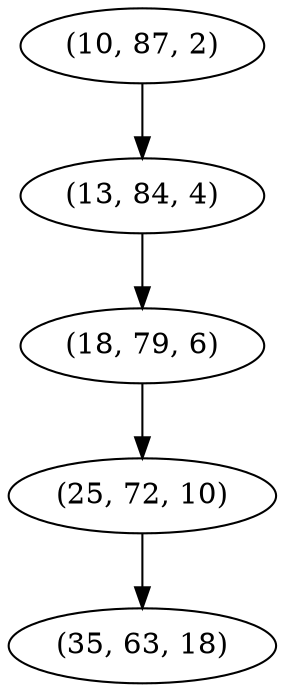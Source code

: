 digraph tree {
    "(10, 87, 2)";
    "(13, 84, 4)";
    "(18, 79, 6)";
    "(25, 72, 10)";
    "(35, 63, 18)";
    "(10, 87, 2)" -> "(13, 84, 4)";
    "(13, 84, 4)" -> "(18, 79, 6)";
    "(18, 79, 6)" -> "(25, 72, 10)";
    "(25, 72, 10)" -> "(35, 63, 18)";
}
